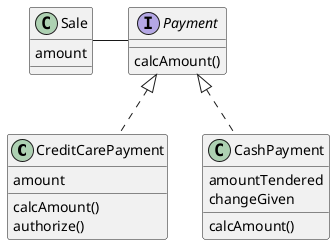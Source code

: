 @startuml

class CreditCarePayment implements Payment
class CashPayment implements Payment

class CreditCarePayment {
    amount
    calcAmount()
    authorize()
}

class CashPayment {
    amountTendered
    changeGiven
    calcAmount()
}

interface Payment {
    calcAmount()
}

class Sale {
    amount
}

Sale - Payment

@enduml